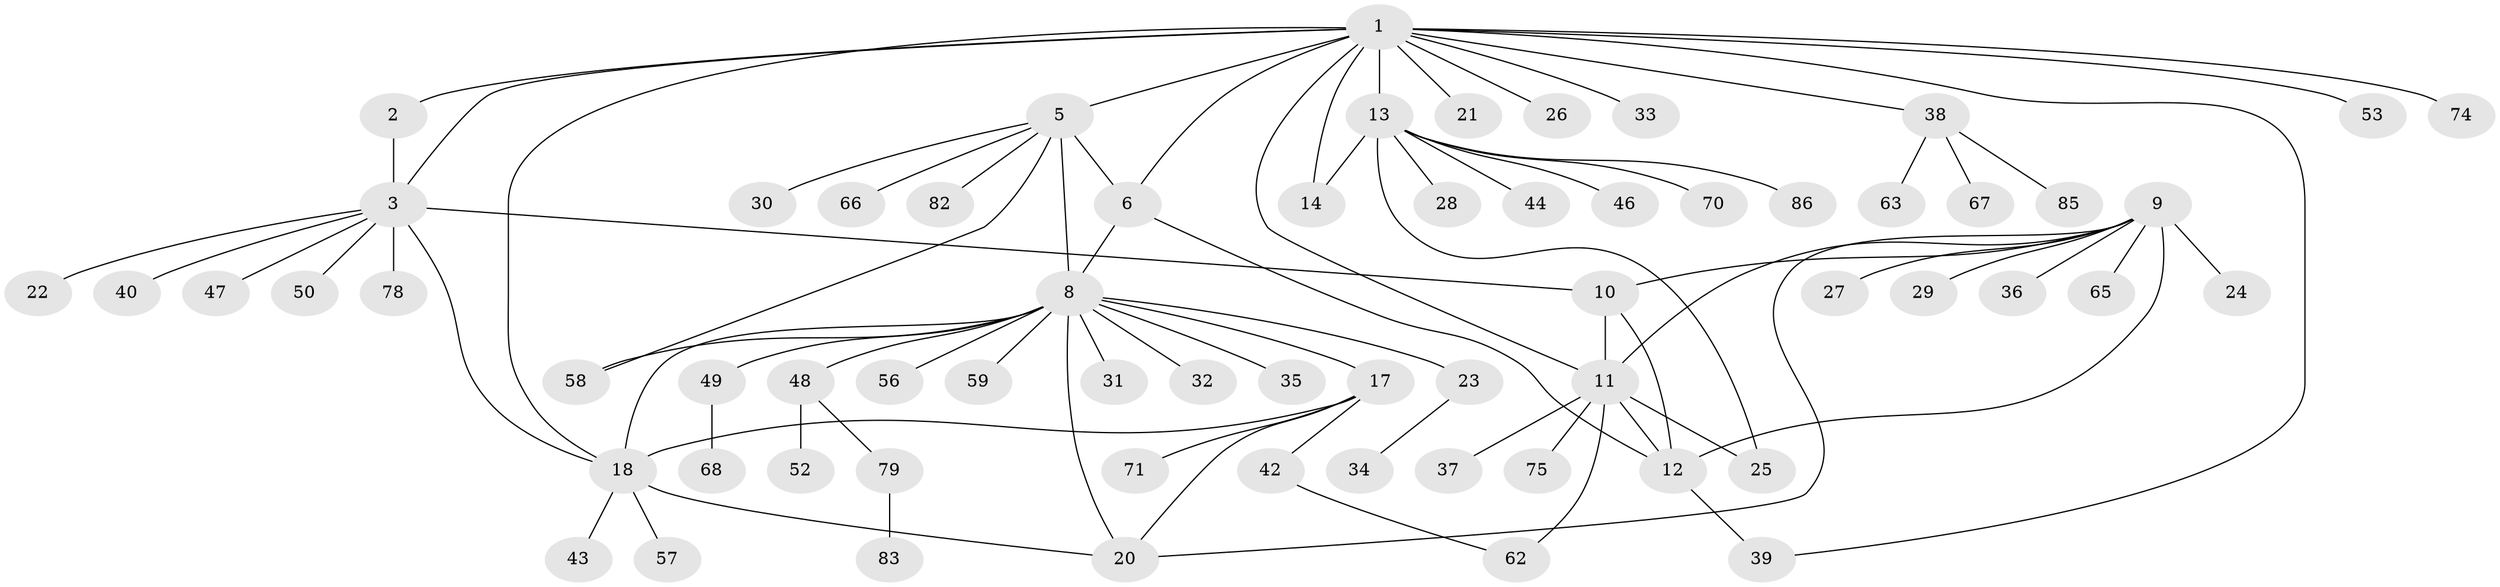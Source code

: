 // original degree distribution, {8: 0.046511627906976744, 3: 0.046511627906976744, 5: 0.05813953488372093, 6: 0.03488372093023256, 10: 0.011627906976744186, 9: 0.011627906976744186, 4: 0.023255813953488372, 7: 0.023255813953488372, 11: 0.011627906976744186, 1: 0.5232558139534884, 2: 0.20930232558139536}
// Generated by graph-tools (version 1.1) at 2025/42/03/06/25 10:42:11]
// undirected, 65 vertices, 83 edges
graph export_dot {
graph [start="1"]
  node [color=gray90,style=filled];
  1 [super="+15"];
  2;
  3 [super="+4"];
  5 [super="+7"];
  6;
  8 [super="+19"];
  9 [super="+61"];
  10;
  11 [super="+55"];
  12 [super="+77"];
  13 [super="+16"];
  14;
  17 [super="+60"];
  18 [super="+41"];
  20 [super="+64"];
  21;
  22;
  23;
  24;
  25;
  26;
  27;
  28;
  29;
  30;
  31 [super="+72"];
  32;
  33;
  34;
  35;
  36;
  37 [super="+76"];
  38 [super="+51"];
  39;
  40 [super="+54"];
  42;
  43;
  44 [super="+45"];
  46;
  47;
  48;
  49;
  50;
  52;
  53;
  56;
  57;
  58;
  59;
  62 [super="+81"];
  63;
  65 [super="+73"];
  66;
  67;
  68 [super="+69"];
  70 [super="+84"];
  71;
  74;
  75;
  78;
  79 [super="+80"];
  82;
  83;
  85;
  86;
  1 -- 2;
  1 -- 3 [weight=2];
  1 -- 5;
  1 -- 21;
  1 -- 26;
  1 -- 38;
  1 -- 33;
  1 -- 6;
  1 -- 39;
  1 -- 74;
  1 -- 11;
  1 -- 13 [weight=2];
  1 -- 14;
  1 -- 18;
  1 -- 53;
  2 -- 3 [weight=2];
  3 -- 10;
  3 -- 47;
  3 -- 40;
  3 -- 78;
  3 -- 18;
  3 -- 50;
  3 -- 22;
  5 -- 6 [weight=2];
  5 -- 8 [weight=2];
  5 -- 66;
  5 -- 82;
  5 -- 58;
  5 -- 30;
  6 -- 8;
  6 -- 12;
  8 -- 23;
  8 -- 31;
  8 -- 35;
  8 -- 49;
  8 -- 56;
  8 -- 59;
  8 -- 32;
  8 -- 17;
  8 -- 18;
  8 -- 48;
  8 -- 20;
  8 -- 58;
  9 -- 10;
  9 -- 11;
  9 -- 12;
  9 -- 20;
  9 -- 24;
  9 -- 27;
  9 -- 29;
  9 -- 36;
  9 -- 65;
  10 -- 11;
  10 -- 12;
  11 -- 12;
  11 -- 37;
  11 -- 25;
  11 -- 75;
  11 -- 62;
  12 -- 39;
  13 -- 14 [weight=2];
  13 -- 44;
  13 -- 70;
  13 -- 46;
  13 -- 86;
  13 -- 25;
  13 -- 28;
  17 -- 18;
  17 -- 20;
  17 -- 42;
  17 -- 71;
  18 -- 20;
  18 -- 43;
  18 -- 57;
  23 -- 34;
  38 -- 63;
  38 -- 67;
  38 -- 85;
  42 -- 62;
  48 -- 52;
  48 -- 79;
  49 -- 68;
  79 -- 83;
}
